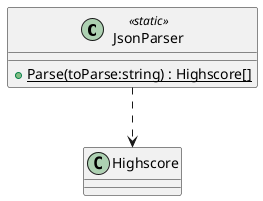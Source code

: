 @startuml
class JsonParser <<static>> {
    + {static} Parse(toParse:string) : Highscore[]
}
JsonParser ..> Highscore
@enduml
